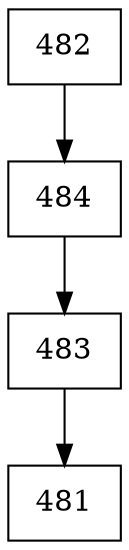 digraph G {
  node [shape=record];
  node0 [label="{482}"];
  node0 -> node1;
  node1 [label="{484}"];
  node1 -> node2;
  node2 [label="{483}"];
  node2 -> node3;
  node3 [label="{481}"];
}

